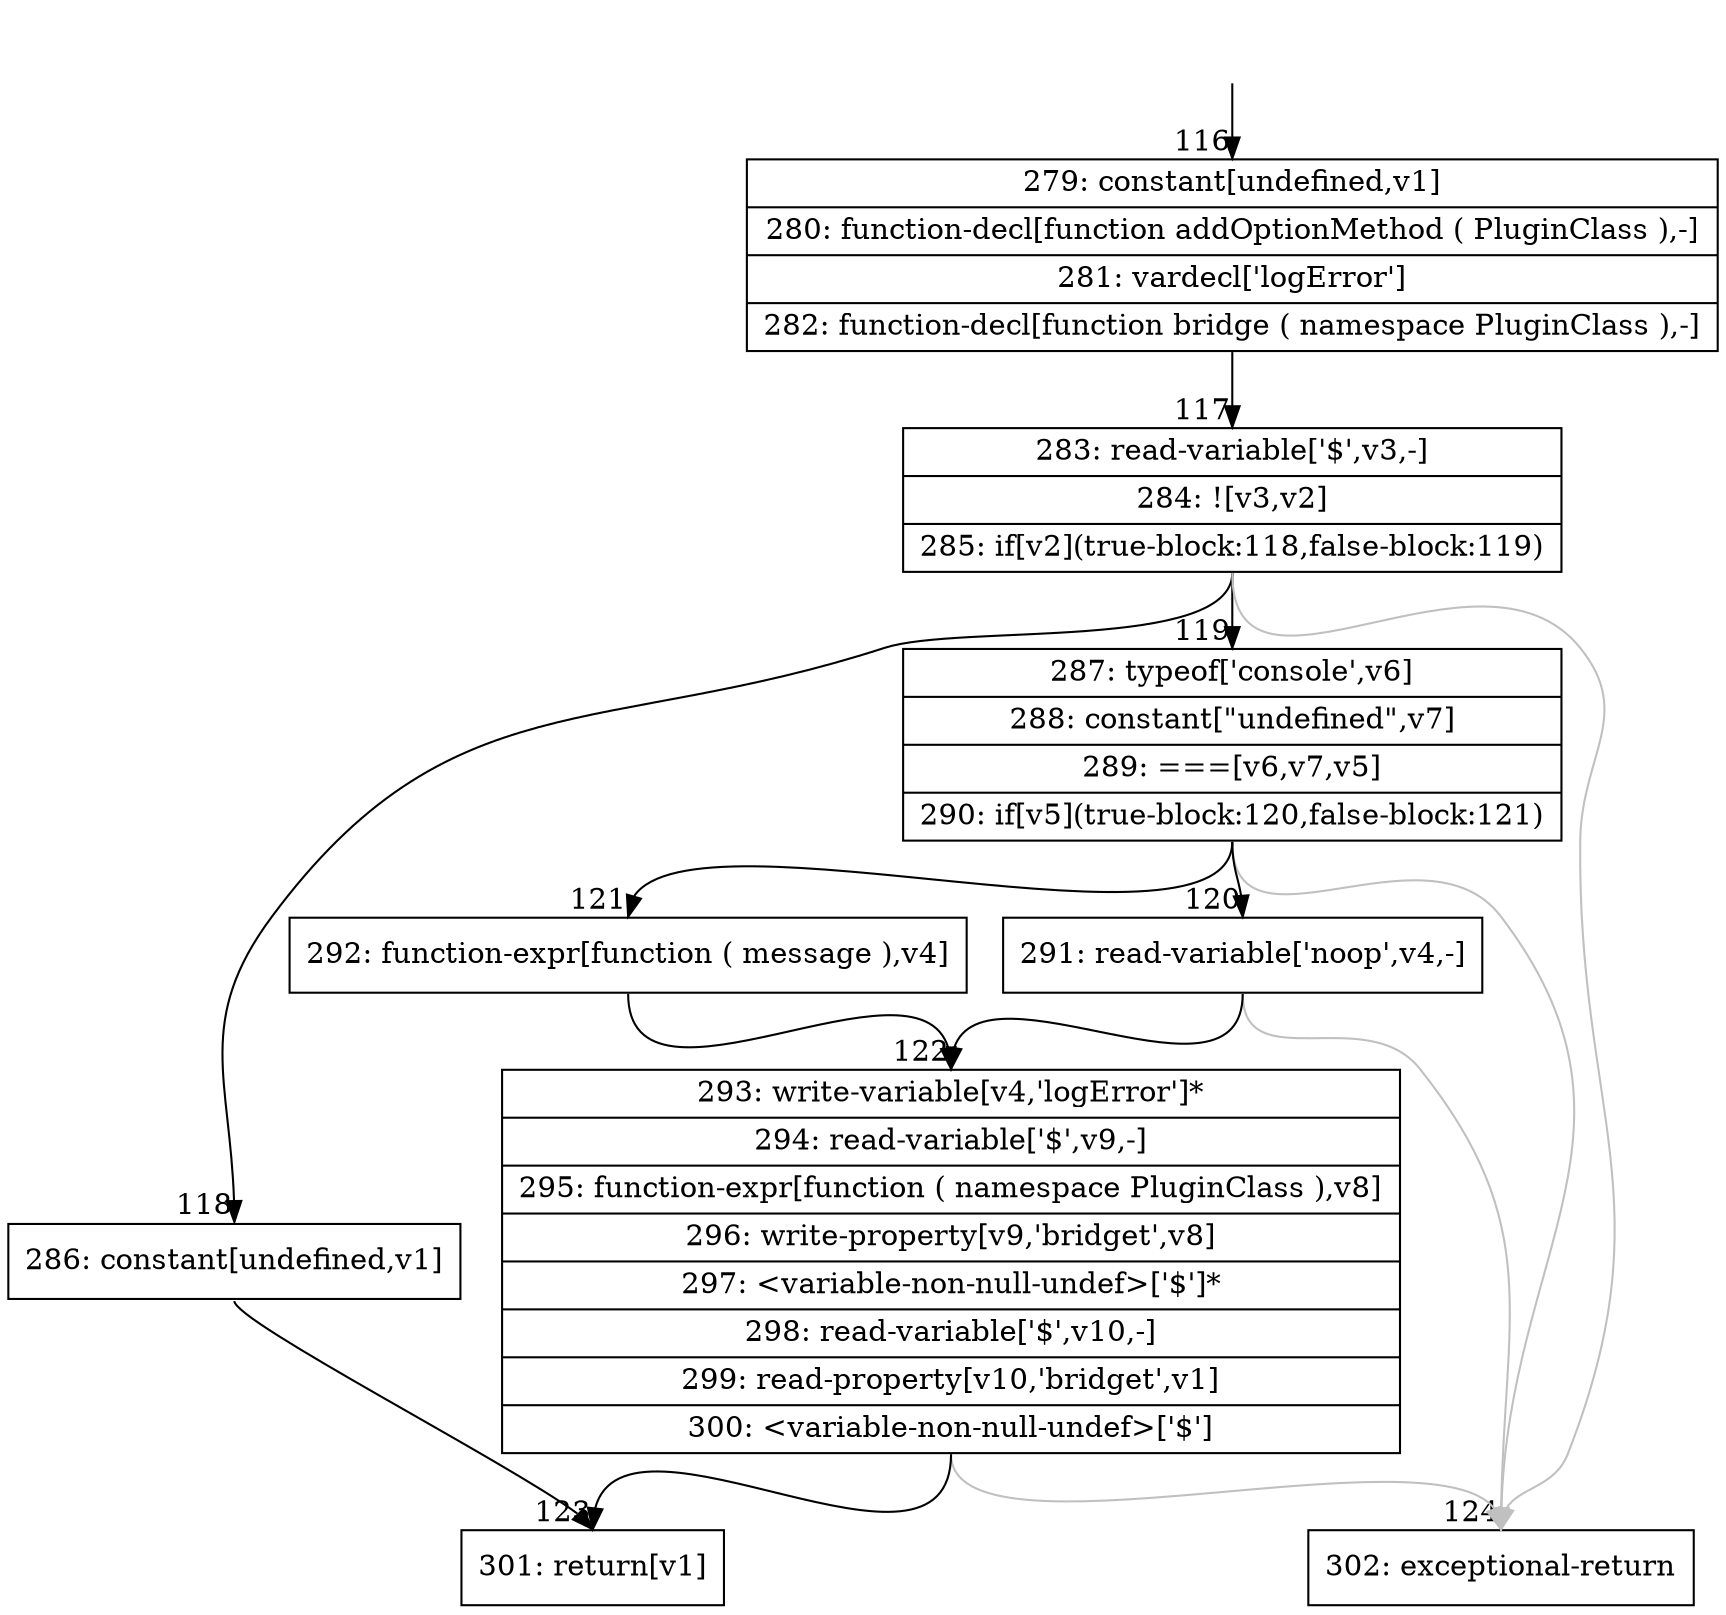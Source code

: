 digraph {
rankdir="TD"
BB_entry3[shape=none,label=""];
BB_entry3 -> BB116 [tailport=s, headport=n, headlabel="    116"]
BB116 [shape=record label="{279: constant[undefined,v1]|280: function-decl[function addOptionMethod ( PluginClass ),-]|281: vardecl['logError']|282: function-decl[function bridge ( namespace PluginClass ),-]}" ] 
BB116 -> BB117 [tailport=s, headport=n, headlabel="      117"]
BB117 [shape=record label="{283: read-variable['$',v3,-]|284: ![v3,v2]|285: if[v2](true-block:118,false-block:119)}" ] 
BB117 -> BB118 [tailport=s, headport=n, headlabel="      118"]
BB117 -> BB119 [tailport=s, headport=n, headlabel="      119"]
BB117 -> BB124 [tailport=s, headport=n, color=gray, headlabel="      124"]
BB118 [shape=record label="{286: constant[undefined,v1]}" ] 
BB118 -> BB123 [tailport=s, headport=n, headlabel="      123"]
BB119 [shape=record label="{287: typeof['console',v6]|288: constant[\"undefined\",v7]|289: ===[v6,v7,v5]|290: if[v5](true-block:120,false-block:121)}" ] 
BB119 -> BB120 [tailport=s, headport=n, headlabel="      120"]
BB119 -> BB121 [tailport=s, headport=n, headlabel="      121"]
BB119 -> BB124 [tailport=s, headport=n, color=gray]
BB120 [shape=record label="{291: read-variable['noop',v4,-]}" ] 
BB120 -> BB122 [tailport=s, headport=n, headlabel="      122"]
BB120 -> BB124 [tailport=s, headport=n, color=gray]
BB121 [shape=record label="{292: function-expr[function ( message ),v4]}" ] 
BB121 -> BB122 [tailport=s, headport=n]
BB122 [shape=record label="{293: write-variable[v4,'logError']*|294: read-variable['$',v9,-]|295: function-expr[function ( namespace PluginClass ),v8]|296: write-property[v9,'bridget',v8]|297: \<variable-non-null-undef\>['$']*|298: read-variable['$',v10,-]|299: read-property[v10,'bridget',v1]|300: \<variable-non-null-undef\>['$']}" ] 
BB122 -> BB123 [tailport=s, headport=n]
BB122 -> BB124 [tailport=s, headport=n, color=gray]
BB123 [shape=record label="{301: return[v1]}" ] 
BB124 [shape=record label="{302: exceptional-return}" ] 
//#$~ 134
}
